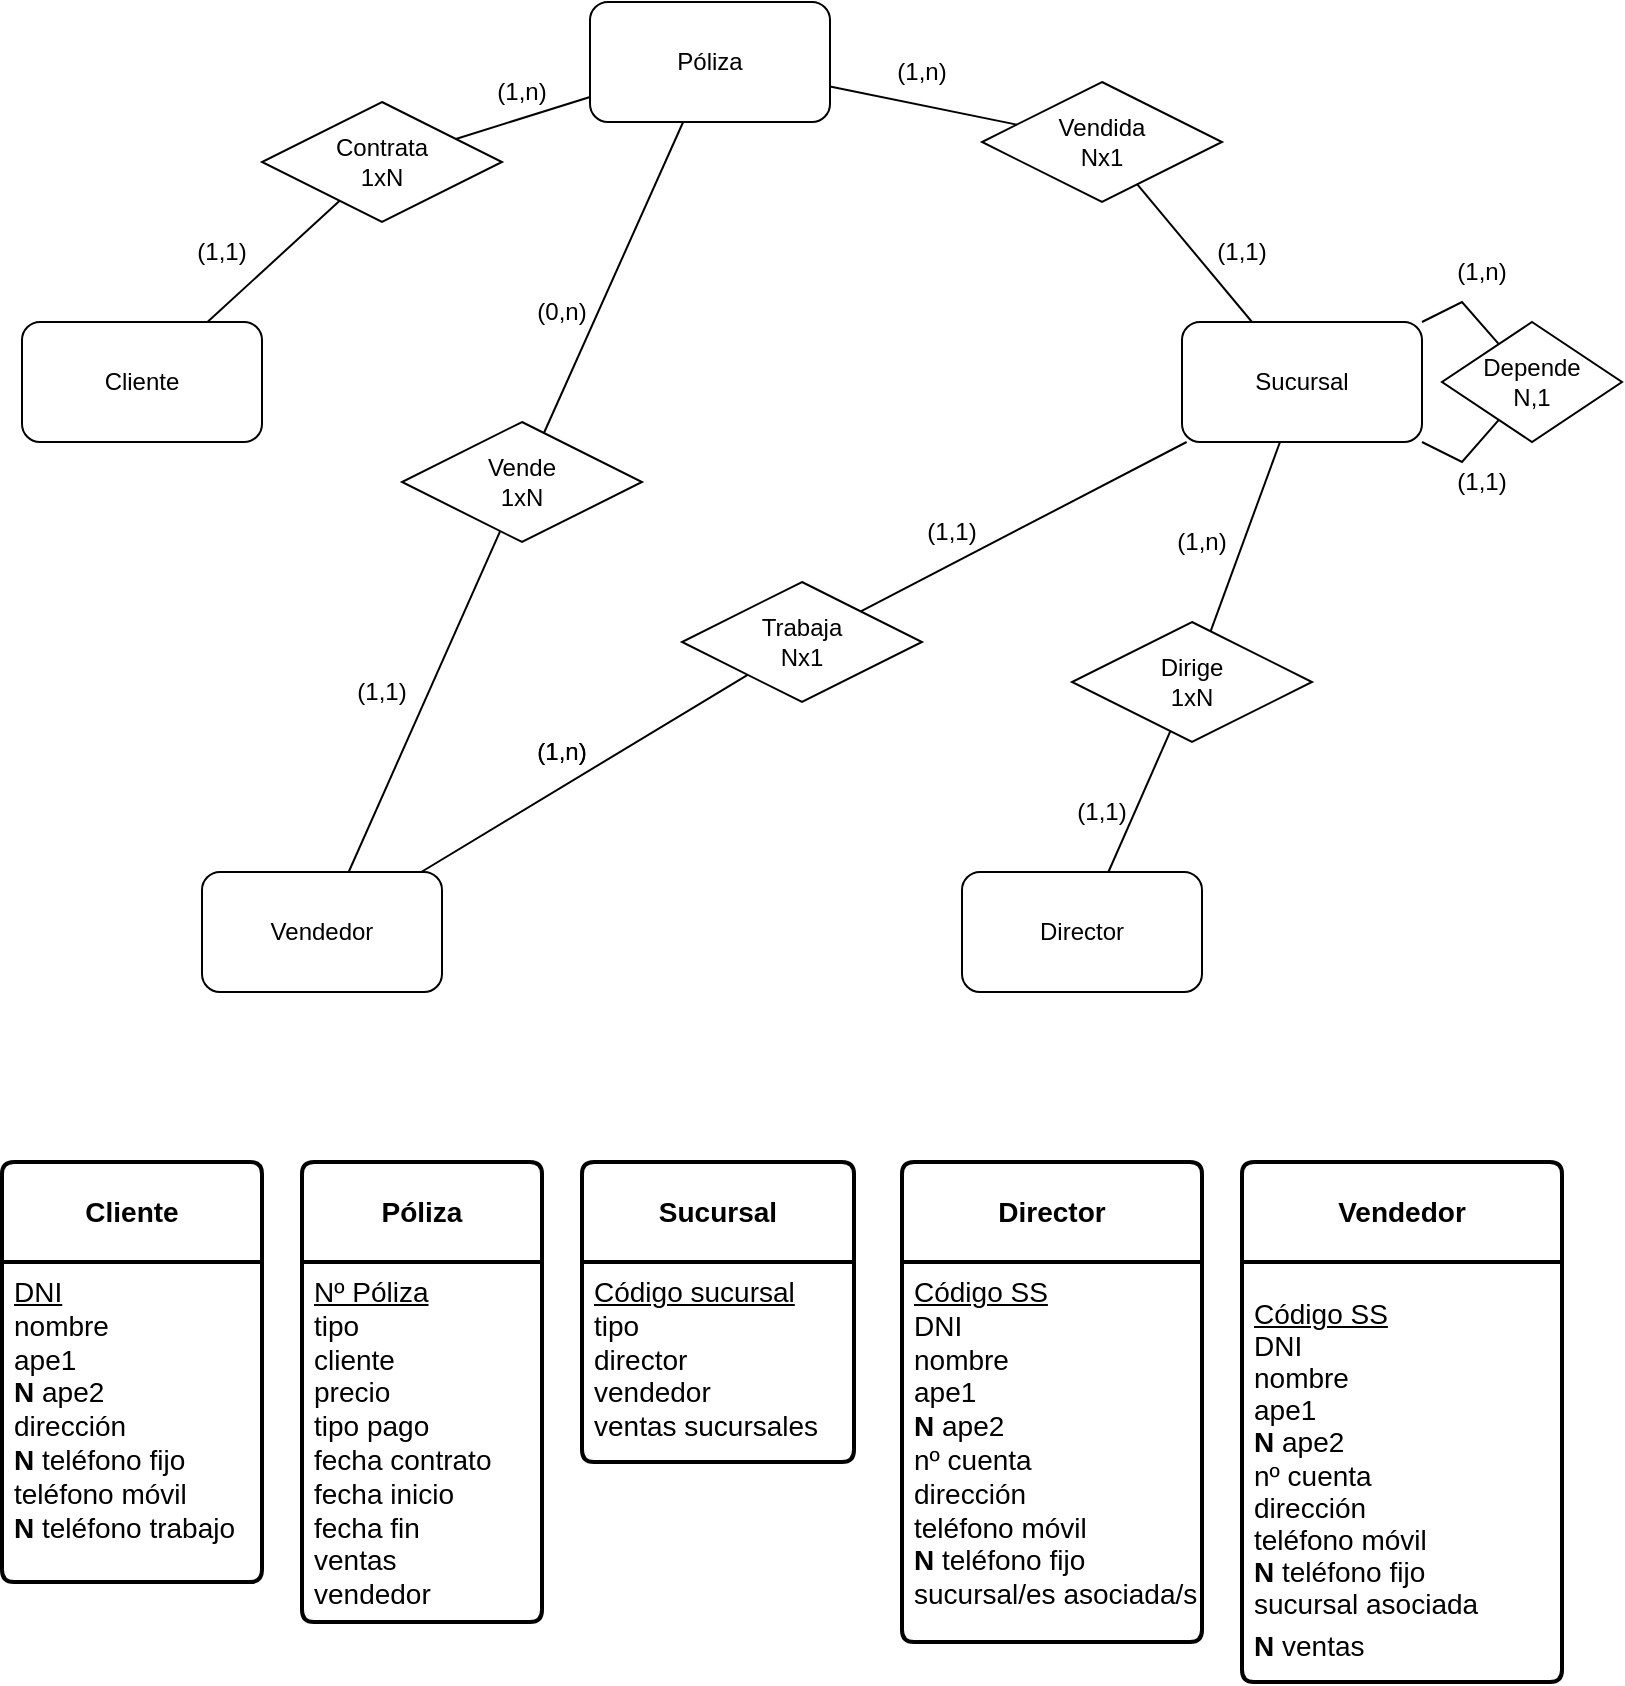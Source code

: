 <mxfile version="21.8.2" type="device">
  <diagram name="Página-1" id="6ptiiop5Qt6cBSE_hmE4">
    <mxGraphModel dx="1434" dy="796" grid="1" gridSize="10" guides="1" tooltips="1" connect="1" arrows="1" fold="1" page="1" pageScale="1" pageWidth="827" pageHeight="1169" math="0" shadow="0">
      <root>
        <mxCell id="0" />
        <mxCell id="1" parent="0" />
        <mxCell id="-ZSBs_RmOTVZb_KnmWA--7" value="" style="endArrow=none;html=1;rounded=0;" parent="1" source="-ZSBs_RmOTVZb_KnmWA--6" target="0G5Jt0Bgdf21u58A2daR-32" edge="1">
          <mxGeometry relative="1" as="geometry">
            <mxPoint x="410" y="479" as="sourcePoint" />
            <mxPoint x="561" y="390" as="targetPoint" />
          </mxGeometry>
        </mxCell>
        <mxCell id="-ZSBs_RmOTVZb_KnmWA--4" value="" style="endArrow=none;html=1;rounded=0;entryX=0.467;entryY=0.5;entryDx=0;entryDy=0;entryPerimeter=0;" parent="1" source="-ZSBs_RmOTVZb_KnmWA--2" target="0G5Jt0Bgdf21u58A2daR-24" edge="1">
          <mxGeometry relative="1" as="geometry">
            <mxPoint x="194" y="231" as="sourcePoint" />
            <mxPoint x="260" y="170" as="targetPoint" />
          </mxGeometry>
        </mxCell>
        <mxCell id="0G5Jt0Bgdf21u58A2daR-24" value="Póliza" style="rounded=1;whiteSpace=wrap;html=1;" parent="1" vertex="1">
          <mxGeometry x="304" y="150" width="120" height="60" as="geometry" />
        </mxCell>
        <mxCell id="0G5Jt0Bgdf21u58A2daR-29" value="Cliente" style="rounded=1;whiteSpace=wrap;html=1;" parent="1" vertex="1">
          <mxGeometry x="20" y="310" width="120" height="60" as="geometry" />
        </mxCell>
        <mxCell id="0G5Jt0Bgdf21u58A2daR-30" value="Director" style="rounded=1;whiteSpace=wrap;html=1;" parent="1" vertex="1">
          <mxGeometry x="490" y="585" width="120" height="60" as="geometry" />
        </mxCell>
        <mxCell id="0G5Jt0Bgdf21u58A2daR-31" value="Vendedor" style="rounded=1;whiteSpace=wrap;html=1;" parent="1" vertex="1">
          <mxGeometry x="110" y="585" width="120" height="60" as="geometry" />
        </mxCell>
        <mxCell id="0G5Jt0Bgdf21u58A2daR-32" value="Sucursal" style="rounded=1;whiteSpace=wrap;html=1;" parent="1" vertex="1">
          <mxGeometry x="600" y="310" width="120" height="60" as="geometry" />
        </mxCell>
        <mxCell id="-ZSBs_RmOTVZb_KnmWA--2" value="Contrata&lt;br&gt;1xN" style="shape=rhombus;perimeter=rhombusPerimeter;whiteSpace=wrap;html=1;align=center;" parent="1" vertex="1">
          <mxGeometry x="140" y="200" width="120" height="60" as="geometry" />
        </mxCell>
        <mxCell id="-ZSBs_RmOTVZb_KnmWA--3" value="" style="endArrow=none;html=1;rounded=0;" parent="1" source="0G5Jt0Bgdf21u58A2daR-29" target="-ZSBs_RmOTVZb_KnmWA--2" edge="1">
          <mxGeometry relative="1" as="geometry">
            <mxPoint x="270" y="460" as="sourcePoint" />
            <mxPoint x="430" y="460" as="targetPoint" />
          </mxGeometry>
        </mxCell>
        <mxCell id="-ZSBs_RmOTVZb_KnmWA--5" value="" style="endArrow=none;html=1;rounded=0;" parent="1" source="0G5Jt0Bgdf21u58A2daR-30" target="-ZSBs_RmOTVZb_KnmWA--6" edge="1">
          <mxGeometry relative="1" as="geometry">
            <mxPoint x="270" y="460" as="sourcePoint" />
            <mxPoint x="350" y="520" as="targetPoint" />
          </mxGeometry>
        </mxCell>
        <mxCell id="-ZSBs_RmOTVZb_KnmWA--6" value="Dirige&lt;br&gt;1xN" style="shape=rhombus;perimeter=rhombusPerimeter;whiteSpace=wrap;html=1;align=center;" parent="1" vertex="1">
          <mxGeometry x="545" y="460" width="120" height="60" as="geometry" />
        </mxCell>
        <mxCell id="-ZSBs_RmOTVZb_KnmWA--8" value="Trabaja&lt;br&gt;Nx1" style="shape=rhombus;perimeter=rhombusPerimeter;whiteSpace=wrap;html=1;align=center;" parent="1" vertex="1">
          <mxGeometry x="350" y="440" width="120" height="60" as="geometry" />
        </mxCell>
        <mxCell id="-ZSBs_RmOTVZb_KnmWA--9" value="" style="endArrow=none;html=1;rounded=0;" parent="1" source="0G5Jt0Bgdf21u58A2daR-31" target="-ZSBs_RmOTVZb_KnmWA--8" edge="1">
          <mxGeometry relative="1" as="geometry">
            <mxPoint x="270" y="460" as="sourcePoint" />
            <mxPoint x="430" y="460" as="targetPoint" />
          </mxGeometry>
        </mxCell>
        <mxCell id="-ZSBs_RmOTVZb_KnmWA--10" value="" style="endArrow=none;html=1;rounded=0;" parent="1" source="0G5Jt0Bgdf21u58A2daR-32" target="-ZSBs_RmOTVZb_KnmWA--8" edge="1">
          <mxGeometry relative="1" as="geometry">
            <mxPoint x="578" y="595" as="sourcePoint" />
            <mxPoint x="626" y="513" as="targetPoint" />
          </mxGeometry>
        </mxCell>
        <mxCell id="-ZSBs_RmOTVZb_KnmWA--12" value="Vendida&lt;br&gt;Nx1" style="shape=rhombus;perimeter=rhombusPerimeter;whiteSpace=wrap;html=1;align=center;" parent="1" vertex="1">
          <mxGeometry x="500" y="190" width="120" height="60" as="geometry" />
        </mxCell>
        <mxCell id="-ZSBs_RmOTVZb_KnmWA--13" value="" style="endArrow=none;html=1;rounded=0;" parent="1" source="0G5Jt0Bgdf21u58A2daR-24" target="-ZSBs_RmOTVZb_KnmWA--12" edge="1">
          <mxGeometry relative="1" as="geometry">
            <mxPoint x="270" y="460" as="sourcePoint" />
            <mxPoint x="430" y="460" as="targetPoint" />
          </mxGeometry>
        </mxCell>
        <mxCell id="-ZSBs_RmOTVZb_KnmWA--14" value="" style="endArrow=none;html=1;rounded=0;" parent="1" source="-ZSBs_RmOTVZb_KnmWA--12" target="0G5Jt0Bgdf21u58A2daR-32" edge="1">
          <mxGeometry relative="1" as="geometry">
            <mxPoint x="270" y="460" as="sourcePoint" />
            <mxPoint x="430" y="460" as="targetPoint" />
          </mxGeometry>
        </mxCell>
        <mxCell id="-ZSBs_RmOTVZb_KnmWA--16" value="Vende&lt;br&gt;1xN" style="shape=rhombus;perimeter=rhombusPerimeter;whiteSpace=wrap;html=1;align=center;" parent="1" vertex="1">
          <mxGeometry x="210" y="360" width="120" height="60" as="geometry" />
        </mxCell>
        <mxCell id="-ZSBs_RmOTVZb_KnmWA--17" value="" style="endArrow=none;html=1;rounded=0;" parent="1" source="0G5Jt0Bgdf21u58A2daR-31" target="-ZSBs_RmOTVZb_KnmWA--16" edge="1">
          <mxGeometry relative="1" as="geometry">
            <mxPoint x="270" y="460" as="sourcePoint" />
            <mxPoint x="430" y="460" as="targetPoint" />
          </mxGeometry>
        </mxCell>
        <mxCell id="-ZSBs_RmOTVZb_KnmWA--18" value="" style="endArrow=none;html=1;rounded=0;" parent="1" source="-ZSBs_RmOTVZb_KnmWA--16" target="0G5Jt0Bgdf21u58A2daR-24" edge="1">
          <mxGeometry relative="1" as="geometry">
            <mxPoint x="270" y="460" as="sourcePoint" />
            <mxPoint x="430" y="460" as="targetPoint" />
          </mxGeometry>
        </mxCell>
        <mxCell id="-ZSBs_RmOTVZb_KnmWA--20" value="&lt;b&gt;Cliente&lt;/b&gt;" style="swimlane;childLayout=stackLayout;horizontal=1;startSize=50;horizontalStack=0;rounded=1;fontSize=14;fontStyle=0;strokeWidth=2;resizeParent=0;resizeLast=1;shadow=0;dashed=0;align=center;arcSize=4;whiteSpace=wrap;html=1;" parent="1" vertex="1">
          <mxGeometry x="10" y="730" width="130" height="210" as="geometry" />
        </mxCell>
        <mxCell id="-ZSBs_RmOTVZb_KnmWA--21" value="&lt;font style=&quot;font-size: 14px;&quot;&gt;&lt;u&gt;&lt;span style=&quot;line-height: 107%; font-family: Calibri, sans-serif;&quot;&gt;DNI&lt;br&gt;&lt;/span&gt;&lt;/u&gt;&lt;span style=&quot;font-family: Calibri, sans-serif;&quot;&gt;nombre&lt;br&gt;ape1&lt;br&gt;&lt;b style=&quot;&quot;&gt;N &lt;/b&gt;ape2&lt;br&gt;dirección&lt;br&gt;&lt;b style=&quot;&quot;&gt;N &lt;/b&gt;teléfono fijo&lt;br&gt;teléfono móvil&lt;br&gt;&lt;b style=&quot;&quot;&gt;N &lt;/b&gt;teléfono trabajo&lt;/span&gt;&lt;/font&gt;" style="align=left;strokeColor=none;fillColor=none;spacingLeft=4;fontSize=12;verticalAlign=top;resizable=0;rotatable=0;part=1;html=1;" parent="-ZSBs_RmOTVZb_KnmWA--20" vertex="1">
          <mxGeometry y="50" width="130" height="160" as="geometry" />
        </mxCell>
        <mxCell id="-ZSBs_RmOTVZb_KnmWA--23" value="&lt;b&gt;Póliza&lt;/b&gt;" style="swimlane;childLayout=stackLayout;horizontal=1;startSize=50;horizontalStack=0;rounded=1;fontSize=14;fontStyle=0;strokeWidth=2;resizeParent=0;resizeLast=1;shadow=0;dashed=0;align=center;arcSize=4;whiteSpace=wrap;html=1;" parent="1" vertex="1">
          <mxGeometry x="160" y="730" width="120" height="230" as="geometry" />
        </mxCell>
        <mxCell id="-ZSBs_RmOTVZb_KnmWA--24" value="&lt;font style=&quot;font-size: 14px;&quot;&gt;&lt;u&gt;&lt;font style=&quot;&quot;&gt;Nº Póliza&lt;/font&gt;&lt;br&gt;&lt;/u&gt;&lt;span style=&quot;line-height: 107%;&quot;&gt;tipo&lt;br&gt;cliente&lt;br&gt;precio&lt;br&gt;tipo pago&lt;br&gt;fecha contrato&lt;br&gt;fecha inicio&lt;br&gt;fecha fin&lt;br&gt;ventas&lt;br&gt;vendedor&lt;/span&gt;&lt;/font&gt;" style="align=left;strokeColor=none;fillColor=none;spacingLeft=4;fontSize=12;verticalAlign=top;resizable=0;rotatable=0;part=1;html=1;" parent="-ZSBs_RmOTVZb_KnmWA--23" vertex="1">
          <mxGeometry y="50" width="120" height="180" as="geometry" />
        </mxCell>
        <mxCell id="-ZSBs_RmOTVZb_KnmWA--25" value="&lt;b&gt;Sucursal&lt;/b&gt;" style="swimlane;childLayout=stackLayout;horizontal=1;startSize=50;horizontalStack=0;rounded=1;fontSize=14;fontStyle=0;strokeWidth=2;resizeParent=0;resizeLast=1;shadow=0;dashed=0;align=center;arcSize=4;whiteSpace=wrap;html=1;" parent="1" vertex="1">
          <mxGeometry x="300" y="730" width="136" height="150" as="geometry" />
        </mxCell>
        <mxCell id="-ZSBs_RmOTVZb_KnmWA--26" value="&lt;font style=&quot;font-size: 14px;&quot;&gt;&lt;u style=&quot;&quot;&gt;Código sucursal&lt;br&gt;&lt;/u&gt;&lt;span style=&quot;line-height: 107%;&quot;&gt;tipo&lt;br&gt;director&lt;br&gt;vendedor&lt;br&gt;ventas sucursales&lt;/span&gt;&lt;/font&gt;" style="align=left;strokeColor=none;fillColor=none;spacingLeft=4;fontSize=12;verticalAlign=top;resizable=0;rotatable=0;part=1;html=1;" parent="-ZSBs_RmOTVZb_KnmWA--25" vertex="1">
          <mxGeometry y="50" width="136" height="100" as="geometry" />
        </mxCell>
        <mxCell id="-ZSBs_RmOTVZb_KnmWA--27" value="&lt;b&gt;Director&lt;/b&gt;" style="swimlane;childLayout=stackLayout;horizontal=1;startSize=50;horizontalStack=0;rounded=1;fontSize=14;fontStyle=0;strokeWidth=2;resizeParent=0;resizeLast=1;shadow=0;dashed=0;align=center;arcSize=4;whiteSpace=wrap;html=1;" parent="1" vertex="1">
          <mxGeometry x="460" y="730" width="150" height="240" as="geometry">
            <mxRectangle x="620" y="730" width="90" height="50" as="alternateBounds" />
          </mxGeometry>
        </mxCell>
        <mxCell id="-ZSBs_RmOTVZb_KnmWA--28" value="&lt;font style=&quot;font-size: 14px;&quot;&gt;&lt;u style=&quot;&quot;&gt;Código SS&lt;br&gt;&lt;/u&gt;&lt;span style=&quot;line-height: 107%; font-family: Calibri, sans-serif;&quot;&gt;DNI&lt;br&gt;nombre&lt;br&gt;ape1&lt;br&gt;&lt;b style=&quot;&quot;&gt;N &lt;/b&gt;ape2&lt;br&gt;nº cuenta&lt;br&gt;dirección&lt;br&gt;teléfono móvil&lt;br&gt;&lt;b style=&quot;&quot;&gt;N&amp;nbsp;&lt;/b&gt;teléfono fijo&lt;br&gt;sucursal/es asociada/s&lt;/span&gt;&lt;/font&gt;" style="align=left;strokeColor=none;fillColor=none;spacingLeft=4;fontSize=12;verticalAlign=top;resizable=0;rotatable=0;part=1;html=1;" parent="-ZSBs_RmOTVZb_KnmWA--27" vertex="1">
          <mxGeometry y="50" width="150" height="190" as="geometry" />
        </mxCell>
        <mxCell id="-ZSBs_RmOTVZb_KnmWA--29" value="&lt;b&gt;Vendedor&lt;/b&gt;" style="swimlane;childLayout=stackLayout;horizontal=1;startSize=50;horizontalStack=0;rounded=1;fontSize=14;fontStyle=0;strokeWidth=2;resizeParent=0;resizeLast=1;shadow=0;dashed=0;align=center;arcSize=4;whiteSpace=wrap;html=1;" parent="1" vertex="1">
          <mxGeometry x="630" y="730" width="160" height="260" as="geometry" />
        </mxCell>
        <mxCell id="-ZSBs_RmOTVZb_KnmWA--30" value="&lt;p style=&quot;line-height: 126%;&quot; class=&quot;MsoNormal&quot;&gt;&lt;font style=&quot;font-size: 14px;&quot;&gt;&lt;u style=&quot;border-color: var(--border-color);&quot;&gt;Código SS&lt;br style=&quot;border-color: var(--border-color);&quot;&gt;&lt;/u&gt;DNI&lt;br style=&quot;border-color: var(--border-color);&quot;&gt;nombre&lt;br style=&quot;border-color: var(--border-color);&quot;&gt;ape1&lt;br style=&quot;border-color: var(--border-color);&quot;&gt;&lt;b style=&quot;border-color: var(--border-color);&quot;&gt;N&amp;nbsp;&lt;/b&gt;ape2&lt;br style=&quot;border-color: var(--border-color);&quot;&gt;nº cuenta&lt;br style=&quot;border-color: var(--border-color);&quot;&gt;dirección&lt;br style=&quot;border-color: var(--border-color);&quot;&gt;teléfono móvil&lt;br style=&quot;border-color: var(--border-color);&quot;&gt;&lt;b style=&quot;border-color: var(--border-color);&quot;&gt;N&amp;nbsp;&lt;/b&gt;teléfono fijo&lt;br style=&quot;border-color: var(--border-color);&quot;&gt;sucursal asociada&lt;/font&gt;&lt;/p&gt;&lt;p style=&quot;line-height: 0%;&quot; class=&quot;MsoNormal&quot;&gt;&lt;font style=&quot;font-size: 14px;&quot;&gt;&lt;b&gt;N&amp;nbsp;&lt;/b&gt;ventas&lt;/font&gt;&lt;/p&gt;" style="align=left;strokeColor=none;fillColor=none;spacingLeft=4;fontSize=12;verticalAlign=top;resizable=0;rotatable=0;part=1;html=1;" parent="-ZSBs_RmOTVZb_KnmWA--29" vertex="1">
          <mxGeometry y="50" width="160" height="210" as="geometry" />
        </mxCell>
        <mxCell id="-ZSBs_RmOTVZb_KnmWA--33" value="(1,1)" style="text;html=1;strokeColor=none;fillColor=none;align=center;verticalAlign=middle;whiteSpace=wrap;rounded=0;" parent="1" vertex="1">
          <mxGeometry x="90" y="260" width="60" height="30" as="geometry" />
        </mxCell>
        <mxCell id="-ZSBs_RmOTVZb_KnmWA--34" value="(1,n)" style="text;html=1;strokeColor=none;fillColor=none;align=center;verticalAlign=middle;whiteSpace=wrap;rounded=0;" parent="1" vertex="1">
          <mxGeometry x="240" y="180" width="60" height="30" as="geometry" />
        </mxCell>
        <mxCell id="-ZSBs_RmOTVZb_KnmWA--35" value="(1,1)" style="text;html=1;strokeColor=none;fillColor=none;align=center;verticalAlign=middle;whiteSpace=wrap;rounded=0;" parent="1" vertex="1">
          <mxGeometry x="170" y="480" width="60" height="30" as="geometry" />
        </mxCell>
        <mxCell id="-ZSBs_RmOTVZb_KnmWA--37" value="(0,n)" style="text;html=1;strokeColor=none;fillColor=none;align=center;verticalAlign=middle;whiteSpace=wrap;rounded=0;" parent="1" vertex="1">
          <mxGeometry x="260" y="290" width="60" height="30" as="geometry" />
        </mxCell>
        <mxCell id="-ZSBs_RmOTVZb_KnmWA--38" value="(1,1)" style="text;html=1;strokeColor=none;fillColor=none;align=center;verticalAlign=middle;whiteSpace=wrap;rounded=0;" parent="1" vertex="1">
          <mxGeometry x="455" y="400" width="60" height="30" as="geometry" />
        </mxCell>
        <mxCell id="-ZSBs_RmOTVZb_KnmWA--39" value="(1,n)" style="text;html=1;strokeColor=none;fillColor=none;align=center;verticalAlign=middle;whiteSpace=wrap;rounded=0;" parent="1" vertex="1">
          <mxGeometry x="260" y="510" width="60" height="30" as="geometry" />
        </mxCell>
        <mxCell id="-ZSBs_RmOTVZb_KnmWA--41" value="(1,n)" style="text;html=1;strokeColor=none;fillColor=none;align=center;verticalAlign=middle;whiteSpace=wrap;rounded=0;" parent="1" vertex="1">
          <mxGeometry x="260" y="510" width="60" height="30" as="geometry" />
        </mxCell>
        <mxCell id="-ZSBs_RmOTVZb_KnmWA--42" value="(1,1)" style="text;html=1;strokeColor=none;fillColor=none;align=center;verticalAlign=middle;whiteSpace=wrap;rounded=0;" parent="1" vertex="1">
          <mxGeometry x="530" y="540" width="60" height="30" as="geometry" />
        </mxCell>
        <mxCell id="-ZSBs_RmOTVZb_KnmWA--44" value="(1,n)" style="text;html=1;strokeColor=none;fillColor=none;align=center;verticalAlign=middle;whiteSpace=wrap;rounded=0;" parent="1" vertex="1">
          <mxGeometry x="440" y="170" width="60" height="30" as="geometry" />
        </mxCell>
        <mxCell id="-ZSBs_RmOTVZb_KnmWA--45" value="(1,1)" style="text;html=1;strokeColor=none;fillColor=none;align=center;verticalAlign=middle;whiteSpace=wrap;rounded=0;" parent="1" vertex="1">
          <mxGeometry x="600" y="260" width="60" height="30" as="geometry" />
        </mxCell>
        <mxCell id="-ZSBs_RmOTVZb_KnmWA--46" value="" style="endArrow=none;html=1;rounded=0;" parent="1" source="-ZSBs_RmOTVZb_KnmWA--50" target="0G5Jt0Bgdf21u58A2daR-32" edge="1">
          <mxGeometry relative="1" as="geometry">
            <mxPoint x="220" y="440" as="sourcePoint" />
            <mxPoint x="380" y="440" as="targetPoint" />
            <Array as="points">
              <mxPoint x="740" y="380" />
            </Array>
          </mxGeometry>
        </mxCell>
        <mxCell id="-ZSBs_RmOTVZb_KnmWA--49" value="" style="endArrow=none;html=1;rounded=0;" parent="1" source="0G5Jt0Bgdf21u58A2daR-32" target="-ZSBs_RmOTVZb_KnmWA--50" edge="1">
          <mxGeometry relative="1" as="geometry">
            <mxPoint x="720" y="333" as="sourcePoint" />
            <mxPoint x="720" y="348" as="targetPoint" />
            <Array as="points">
              <mxPoint x="740" y="300" />
            </Array>
          </mxGeometry>
        </mxCell>
        <mxCell id="-ZSBs_RmOTVZb_KnmWA--50" value="Depende&lt;br&gt;N,1" style="shape=rhombus;perimeter=rhombusPerimeter;whiteSpace=wrap;html=1;align=center;" parent="1" vertex="1">
          <mxGeometry x="730" y="310" width="90" height="60" as="geometry" />
        </mxCell>
        <mxCell id="-ZSBs_RmOTVZb_KnmWA--51" value="(1,n)" style="text;html=1;strokeColor=none;fillColor=none;align=center;verticalAlign=middle;whiteSpace=wrap;rounded=0;" parent="1" vertex="1">
          <mxGeometry x="720" y="270" width="60" height="30" as="geometry" />
        </mxCell>
        <mxCell id="-ZSBs_RmOTVZb_KnmWA--52" value="(1,1)" style="text;html=1;strokeColor=none;fillColor=none;align=center;verticalAlign=middle;whiteSpace=wrap;rounded=0;" parent="1" vertex="1">
          <mxGeometry x="720" y="375" width="60" height="30" as="geometry" />
        </mxCell>
        <mxCell id="-ZSBs_RmOTVZb_KnmWA--54" value="(1,n)" style="text;html=1;strokeColor=none;fillColor=none;align=center;verticalAlign=middle;whiteSpace=wrap;rounded=0;" parent="1" vertex="1">
          <mxGeometry x="580" y="405" width="60" height="30" as="geometry" />
        </mxCell>
      </root>
    </mxGraphModel>
  </diagram>
</mxfile>
